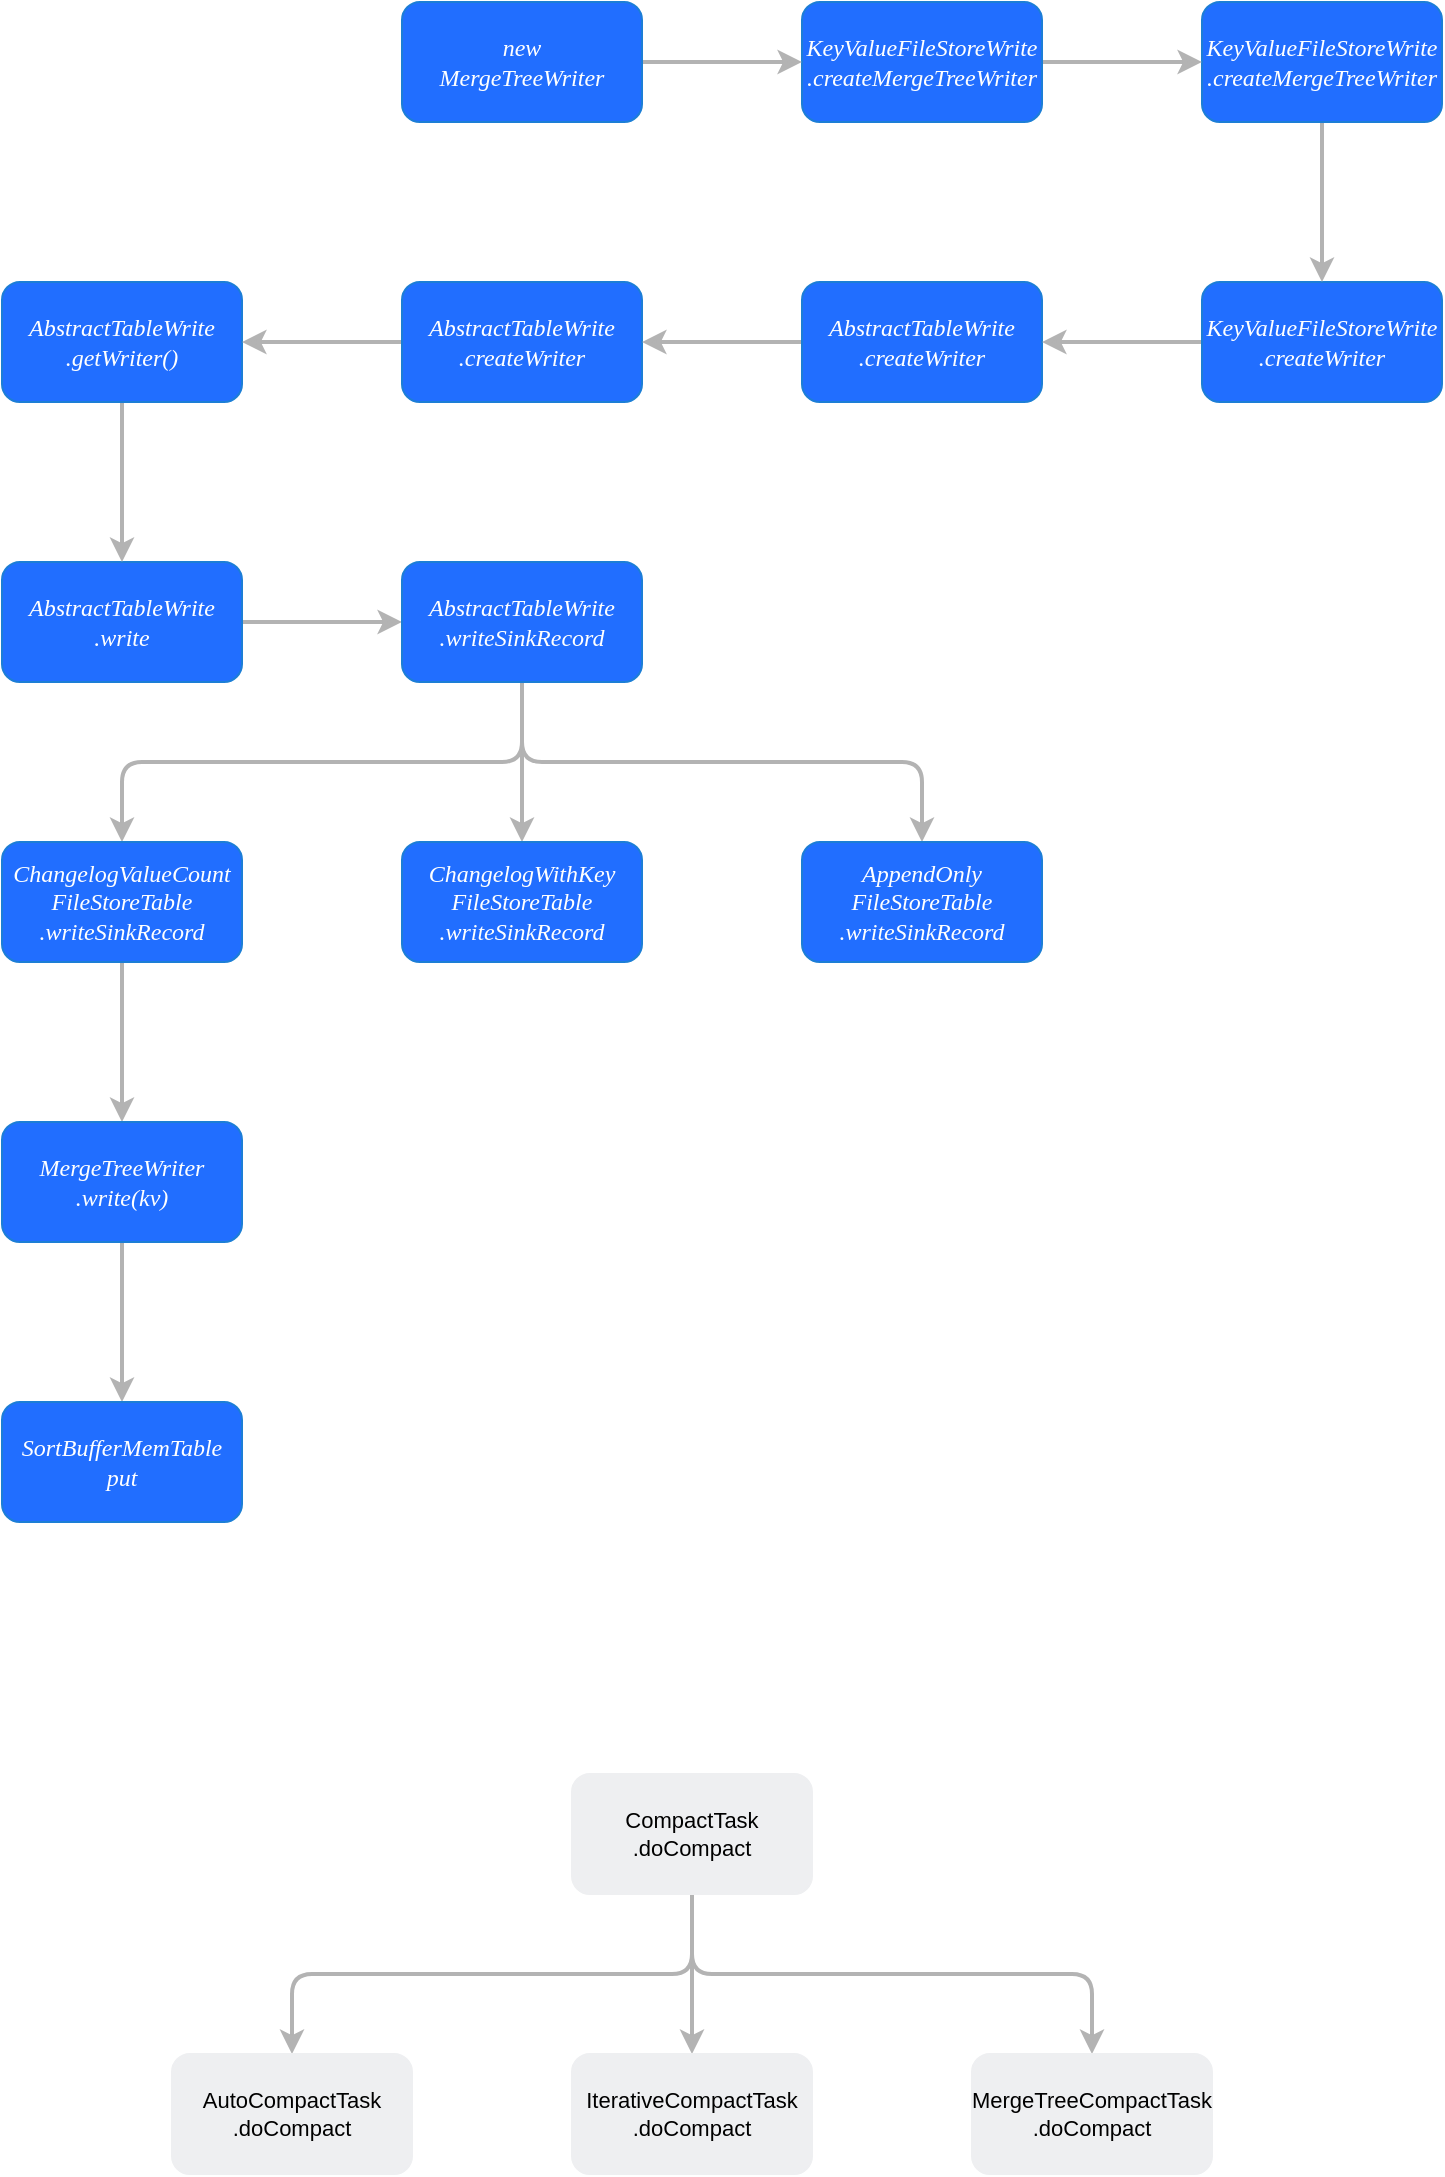 <mxfile version="20.4.2" type="github">
  <diagram id="SSZb4LGcScfZeePBLPw1" name="第 1 页">
    <mxGraphModel dx="1422" dy="762" grid="0" gridSize="10" guides="1" tooltips="1" connect="1" arrows="1" fold="1" page="1" pageScale="1" pageWidth="827" pageHeight="1169" math="0" shadow="0">
      <root>
        <mxCell id="0" />
        <mxCell id="1" parent="0" />
        <mxCell id="ybn0plZ0nBdsRySHem8g-25" value="" style="edgeStyle=orthogonalEdgeStyle;rounded=0;orthogonalLoop=1;jettySize=auto;html=1;strokeColor=#B3B3B3;strokeWidth=2;" edge="1" parent="1" source="ybn0plZ0nBdsRySHem8g-1" target="ybn0plZ0nBdsRySHem8g-24">
          <mxGeometry relative="1" as="geometry" />
        </mxCell>
        <mxCell id="ybn0plZ0nBdsRySHem8g-1" value="AbstractTableWrite&lt;br&gt;.write" style="rounded=1;whiteSpace=wrap;html=1;fillColor=#216EFF;strokeColor=#1C7ED6;fontColor=#FFFFFF;fontFamily=Comic Sans MS;fontStyle=2" vertex="1" parent="1">
          <mxGeometry x="40" y="302" width="120" height="60" as="geometry" />
        </mxCell>
        <mxCell id="ybn0plZ0nBdsRySHem8g-6" style="edgeStyle=orthogonalEdgeStyle;rounded=0;orthogonalLoop=1;jettySize=auto;html=1;exitX=0.5;exitY=1;exitDx=0;exitDy=0;entryX=0.5;entryY=0;entryDx=0;entryDy=0;strokeColor=#B3B3B3;strokeWidth=2;" edge="1" parent="1" source="ybn0plZ0nBdsRySHem8g-4" target="ybn0plZ0nBdsRySHem8g-1">
          <mxGeometry relative="1" as="geometry" />
        </mxCell>
        <mxCell id="ybn0plZ0nBdsRySHem8g-4" value="AbstractTableWrite&lt;br&gt;.getWriter()" style="rounded=1;whiteSpace=wrap;html=1;fillColor=#216EFF;strokeColor=#1C7ED6;fontColor=#FFFFFF;fontFamily=Comic Sans MS;fontStyle=2" vertex="1" parent="1">
          <mxGeometry x="40" y="162" width="120" height="60" as="geometry" />
        </mxCell>
        <mxCell id="ybn0plZ0nBdsRySHem8g-15" style="edgeStyle=orthogonalEdgeStyle;rounded=0;orthogonalLoop=1;jettySize=auto;html=1;exitX=0;exitY=0.5;exitDx=0;exitDy=0;entryX=1;entryY=0.5;entryDx=0;entryDy=0;strokeColor=#B3B3B3;strokeWidth=2;" edge="1" parent="1" source="ybn0plZ0nBdsRySHem8g-7" target="ybn0plZ0nBdsRySHem8g-4">
          <mxGeometry relative="1" as="geometry" />
        </mxCell>
        <mxCell id="ybn0plZ0nBdsRySHem8g-7" value="AbstractTableWrite&lt;br&gt;.createWriter" style="rounded=1;whiteSpace=wrap;html=1;fillColor=#216EFF;strokeColor=#1C7ED6;fontColor=#FFFFFF;fontFamily=Comic Sans MS;fontStyle=2" vertex="1" parent="1">
          <mxGeometry x="240" y="162" width="120" height="60" as="geometry" />
        </mxCell>
        <mxCell id="ybn0plZ0nBdsRySHem8g-14" style="edgeStyle=orthogonalEdgeStyle;rounded=0;orthogonalLoop=1;jettySize=auto;html=1;exitX=0;exitY=0.5;exitDx=0;exitDy=0;entryX=1;entryY=0.5;entryDx=0;entryDy=0;strokeColor=#B3B3B3;strokeWidth=2;" edge="1" parent="1" source="ybn0plZ0nBdsRySHem8g-9" target="ybn0plZ0nBdsRySHem8g-7">
          <mxGeometry relative="1" as="geometry" />
        </mxCell>
        <mxCell id="ybn0plZ0nBdsRySHem8g-9" value="AbstractTableWrite&lt;br&gt;.createWriter" style="rounded=1;whiteSpace=wrap;html=1;fillColor=#216EFF;strokeColor=#1C7ED6;fontColor=#FFFFFF;fontFamily=Comic Sans MS;fontStyle=2" vertex="1" parent="1">
          <mxGeometry x="440" y="162" width="120" height="60" as="geometry" />
        </mxCell>
        <mxCell id="ybn0plZ0nBdsRySHem8g-13" style="edgeStyle=orthogonalEdgeStyle;rounded=0;orthogonalLoop=1;jettySize=auto;html=1;exitX=0;exitY=0.5;exitDx=0;exitDy=0;entryX=1;entryY=0.5;entryDx=0;entryDy=0;strokeColor=#B3B3B3;strokeWidth=2;" edge="1" parent="1" source="ybn0plZ0nBdsRySHem8g-11" target="ybn0plZ0nBdsRySHem8g-9">
          <mxGeometry relative="1" as="geometry" />
        </mxCell>
        <mxCell id="ybn0plZ0nBdsRySHem8g-11" value="KeyValueFileStoreWrite&lt;br&gt;.createWriter" style="rounded=1;whiteSpace=wrap;html=1;fillColor=#216EFF;strokeColor=#1C7ED6;fontColor=#FFFFFF;fontFamily=Comic Sans MS;fontStyle=2" vertex="1" parent="1">
          <mxGeometry x="640" y="162" width="120" height="60" as="geometry" />
        </mxCell>
        <mxCell id="ybn0plZ0nBdsRySHem8g-26" style="edgeStyle=orthogonalEdgeStyle;shape=connector;rounded=0;orthogonalLoop=1;jettySize=auto;html=1;exitX=0.5;exitY=1;exitDx=0;exitDy=0;entryX=0.5;entryY=0;entryDx=0;entryDy=0;labelBackgroundColor=default;strokeColor=#B3B3B3;strokeWidth=2;fontFamily=Helvetica;fontSize=11;fontColor=default;endArrow=classic;" edge="1" parent="1" source="ybn0plZ0nBdsRySHem8g-16" target="ybn0plZ0nBdsRySHem8g-11">
          <mxGeometry relative="1" as="geometry" />
        </mxCell>
        <mxCell id="ybn0plZ0nBdsRySHem8g-16" value="KeyValueFileStoreWrite&lt;br&gt;.createMergeTreeWriter" style="rounded=1;whiteSpace=wrap;html=1;fillColor=#216EFF;strokeColor=#1C7ED6;fontColor=#FFFFFF;fontFamily=Comic Sans MS;fontStyle=2" vertex="1" parent="1">
          <mxGeometry x="640" y="22" width="120" height="60" as="geometry" />
        </mxCell>
        <mxCell id="ybn0plZ0nBdsRySHem8g-23" style="edgeStyle=orthogonalEdgeStyle;rounded=0;orthogonalLoop=1;jettySize=auto;html=1;exitX=1;exitY=0.5;exitDx=0;exitDy=0;entryX=0;entryY=0.5;entryDx=0;entryDy=0;strokeColor=#B3B3B3;strokeWidth=2;" edge="1" parent="1" source="ybn0plZ0nBdsRySHem8g-18" target="ybn0plZ0nBdsRySHem8g-16">
          <mxGeometry relative="1" as="geometry" />
        </mxCell>
        <mxCell id="ybn0plZ0nBdsRySHem8g-18" value="KeyValueFileStoreWrite&lt;br&gt;.createMergeTreeWriter" style="rounded=1;whiteSpace=wrap;html=1;fillColor=#216EFF;strokeColor=#1C7ED6;fontColor=#FFFFFF;fontFamily=Comic Sans MS;fontStyle=2" vertex="1" parent="1">
          <mxGeometry x="440" y="22" width="120" height="60" as="geometry" />
        </mxCell>
        <mxCell id="ybn0plZ0nBdsRySHem8g-22" style="edgeStyle=orthogonalEdgeStyle;rounded=0;orthogonalLoop=1;jettySize=auto;html=1;exitX=1;exitY=0.5;exitDx=0;exitDy=0;entryX=0;entryY=0.5;entryDx=0;entryDy=0;strokeColor=#B3B3B3;strokeWidth=2;" edge="1" parent="1" source="ybn0plZ0nBdsRySHem8g-20" target="ybn0plZ0nBdsRySHem8g-18">
          <mxGeometry relative="1" as="geometry" />
        </mxCell>
        <mxCell id="ybn0plZ0nBdsRySHem8g-20" value="new &lt;br&gt;MergeTreeWriter" style="rounded=1;whiteSpace=wrap;html=1;fillColor=#216EFF;strokeColor=#1C7ED6;fontColor=#FFFFFF;fontFamily=Comic Sans MS;fontStyle=2" vertex="1" parent="1">
          <mxGeometry x="240" y="22" width="120" height="60" as="geometry" />
        </mxCell>
        <mxCell id="ybn0plZ0nBdsRySHem8g-28" value="" style="edgeStyle=orthogonalEdgeStyle;shape=connector;rounded=0;orthogonalLoop=1;jettySize=auto;html=1;labelBackgroundColor=default;strokeColor=#B3B3B3;strokeWidth=2;fontFamily=Helvetica;fontSize=11;fontColor=default;endArrow=classic;" edge="1" parent="1" source="ybn0plZ0nBdsRySHem8g-24" target="ybn0plZ0nBdsRySHem8g-27">
          <mxGeometry relative="1" as="geometry" />
        </mxCell>
        <mxCell id="ybn0plZ0nBdsRySHem8g-33" style="edgeStyle=orthogonalEdgeStyle;shape=connector;rounded=1;orthogonalLoop=1;jettySize=auto;html=1;exitX=0.5;exitY=1;exitDx=0;exitDy=0;entryX=0.5;entryY=0;entryDx=0;entryDy=0;labelBackgroundColor=default;strokeColor=#B3B3B3;strokeWidth=2;fontFamily=Helvetica;fontSize=11;fontColor=default;endArrow=classic;" edge="1" parent="1" source="ybn0plZ0nBdsRySHem8g-24" target="ybn0plZ0nBdsRySHem8g-29">
          <mxGeometry relative="1" as="geometry" />
        </mxCell>
        <mxCell id="ybn0plZ0nBdsRySHem8g-34" style="edgeStyle=orthogonalEdgeStyle;shape=connector;rounded=1;orthogonalLoop=1;jettySize=auto;html=1;exitX=0.5;exitY=1;exitDx=0;exitDy=0;labelBackgroundColor=default;strokeColor=#B3B3B3;strokeWidth=2;fontFamily=Helvetica;fontSize=11;fontColor=default;endArrow=classic;" edge="1" parent="1" source="ybn0plZ0nBdsRySHem8g-24" target="ybn0plZ0nBdsRySHem8g-31">
          <mxGeometry relative="1" as="geometry" />
        </mxCell>
        <mxCell id="ybn0plZ0nBdsRySHem8g-24" value="AbstractTableWrite&lt;br&gt;.writeSinkRecord" style="rounded=1;whiteSpace=wrap;html=1;fillColor=#216EFF;strokeColor=#1C7ED6;fontColor=#FFFFFF;fontFamily=Comic Sans MS;fontStyle=2" vertex="1" parent="1">
          <mxGeometry x="240" y="302" width="120" height="60" as="geometry" />
        </mxCell>
        <mxCell id="ybn0plZ0nBdsRySHem8g-27" value="ChangelogWithKey&lt;br&gt;FileStoreTable&lt;br&gt;.writeSinkRecord" style="rounded=1;whiteSpace=wrap;html=1;fillColor=#216EFF;strokeColor=#1C7ED6;fontColor=#FFFFFF;fontFamily=Comic Sans MS;fontStyle=2" vertex="1" parent="1">
          <mxGeometry x="240" y="442" width="120" height="60" as="geometry" />
        </mxCell>
        <mxCell id="ybn0plZ0nBdsRySHem8g-36" value="" style="edgeStyle=orthogonalEdgeStyle;shape=connector;rounded=0;orthogonalLoop=1;jettySize=auto;html=1;labelBackgroundColor=default;strokeColor=#B3B3B3;strokeWidth=2;fontFamily=Helvetica;fontSize=11;fontColor=default;endArrow=classic;" edge="1" parent="1" source="ybn0plZ0nBdsRySHem8g-29" target="ybn0plZ0nBdsRySHem8g-35">
          <mxGeometry relative="1" as="geometry" />
        </mxCell>
        <mxCell id="ybn0plZ0nBdsRySHem8g-29" value="ChangelogValueCount&lt;br&gt;FileStoreTable&lt;br&gt;.writeSinkRecord" style="rounded=1;whiteSpace=wrap;html=1;fillColor=#216EFF;strokeColor=#1C7ED6;fontColor=#FFFFFF;fontFamily=Comic Sans MS;fontStyle=2" vertex="1" parent="1">
          <mxGeometry x="40" y="442" width="120" height="60" as="geometry" />
        </mxCell>
        <mxCell id="ybn0plZ0nBdsRySHem8g-31" value="AppendOnly&lt;br&gt;FileStoreTable&lt;br&gt;.writeSinkRecord" style="rounded=1;whiteSpace=wrap;html=1;fillColor=#216EFF;strokeColor=#1C7ED6;fontColor=#FFFFFF;fontFamily=Comic Sans MS;fontStyle=2" vertex="1" parent="1">
          <mxGeometry x="440" y="442" width="120" height="60" as="geometry" />
        </mxCell>
        <mxCell id="ybn0plZ0nBdsRySHem8g-38" value="" style="edgeStyle=orthogonalEdgeStyle;shape=connector;rounded=0;orthogonalLoop=1;jettySize=auto;html=1;labelBackgroundColor=default;strokeColor=#B3B3B3;strokeWidth=2;fontFamily=Helvetica;fontSize=11;fontColor=default;endArrow=classic;" edge="1" parent="1" source="ybn0plZ0nBdsRySHem8g-35" target="ybn0plZ0nBdsRySHem8g-37">
          <mxGeometry relative="1" as="geometry" />
        </mxCell>
        <mxCell id="ybn0plZ0nBdsRySHem8g-35" value="MergeTreeWriter&lt;br&gt;.write(kv)" style="rounded=1;whiteSpace=wrap;html=1;fillColor=#216EFF;strokeColor=#1C7ED6;fontColor=#FFFFFF;fontFamily=Comic Sans MS;fontStyle=2" vertex="1" parent="1">
          <mxGeometry x="40" y="582" width="120" height="60" as="geometry" />
        </mxCell>
        <mxCell id="ybn0plZ0nBdsRySHem8g-37" value="SortBufferMemTable&lt;br&gt;put" style="rounded=1;whiteSpace=wrap;html=1;fillColor=#216EFF;strokeColor=#1C7ED6;fontColor=#FFFFFF;fontFamily=Comic Sans MS;fontStyle=2" vertex="1" parent="1">
          <mxGeometry x="40" y="722" width="120" height="60" as="geometry" />
        </mxCell>
        <mxCell id="ybn0plZ0nBdsRySHem8g-41" value="" style="edgeStyle=orthogonalEdgeStyle;shape=connector;rounded=0;orthogonalLoop=1;jettySize=auto;html=1;labelBackgroundColor=default;strokeColor=#B3B3B3;strokeWidth=2;fontFamily=Helvetica;fontSize=11;fontColor=#000000;endArrow=classic;" edge="1" parent="1" source="ybn0plZ0nBdsRySHem8g-39" target="ybn0plZ0nBdsRySHem8g-40">
          <mxGeometry relative="1" as="geometry" />
        </mxCell>
        <mxCell id="ybn0plZ0nBdsRySHem8g-46" style="edgeStyle=orthogonalEdgeStyle;shape=connector;rounded=1;orthogonalLoop=1;jettySize=auto;html=1;exitX=0.5;exitY=1;exitDx=0;exitDy=0;entryX=0.5;entryY=0;entryDx=0;entryDy=0;labelBackgroundColor=default;strokeColor=#B3B3B3;strokeWidth=2;fontFamily=Helvetica;fontSize=11;fontColor=#000000;endArrow=classic;" edge="1" parent="1" source="ybn0plZ0nBdsRySHem8g-39" target="ybn0plZ0nBdsRySHem8g-42">
          <mxGeometry relative="1" as="geometry" />
        </mxCell>
        <mxCell id="ybn0plZ0nBdsRySHem8g-47" style="edgeStyle=orthogonalEdgeStyle;shape=connector;rounded=1;orthogonalLoop=1;jettySize=auto;html=1;exitX=0.5;exitY=1;exitDx=0;exitDy=0;labelBackgroundColor=default;strokeColor=#B3B3B3;strokeWidth=2;fontFamily=Helvetica;fontSize=11;fontColor=#000000;endArrow=classic;" edge="1" parent="1" source="ybn0plZ0nBdsRySHem8g-39" target="ybn0plZ0nBdsRySHem8g-44">
          <mxGeometry relative="1" as="geometry" />
        </mxCell>
        <mxCell id="ybn0plZ0nBdsRySHem8g-39" value="&lt;font&gt;CompactTask&lt;br&gt;.doCompact&lt;br&gt;&lt;/font&gt;" style="rounded=1;whiteSpace=wrap;html=1;strokeColor=#EEEFF1;fontFamily=Helvetica;fontSize=11;fontColor=#000000;fillColor=#EEEFF1;" vertex="1" parent="1">
          <mxGeometry x="325" y="908" width="120" height="60" as="geometry" />
        </mxCell>
        <mxCell id="ybn0plZ0nBdsRySHem8g-40" value="&lt;font&gt;IterativeCompactTask&lt;br&gt;.doCompact&lt;br&gt;&lt;/font&gt;" style="rounded=1;whiteSpace=wrap;html=1;strokeColor=#EEEFF1;fontFamily=Helvetica;fontSize=11;fontColor=#000000;fillColor=#EEEFF1;" vertex="1" parent="1">
          <mxGeometry x="325" y="1048" width="120" height="60" as="geometry" />
        </mxCell>
        <mxCell id="ybn0plZ0nBdsRySHem8g-42" value="&lt;font&gt;AutoCompactTask&lt;br&gt;.doCompact&lt;br&gt;&lt;/font&gt;" style="rounded=1;whiteSpace=wrap;html=1;strokeColor=#EEEFF1;fontFamily=Helvetica;fontSize=11;fontColor=#000000;fillColor=#EEEFF1;" vertex="1" parent="1">
          <mxGeometry x="125" y="1048" width="120" height="60" as="geometry" />
        </mxCell>
        <mxCell id="ybn0plZ0nBdsRySHem8g-44" value="&lt;font&gt;MergeTreeCompactTask&lt;br&gt;.doCompact&lt;br&gt;&lt;/font&gt;" style="rounded=1;whiteSpace=wrap;html=1;strokeColor=#EEEFF1;fontFamily=Helvetica;fontSize=11;fontColor=#000000;fillColor=#EEEFF1;" vertex="1" parent="1">
          <mxGeometry x="525" y="1048" width="120" height="60" as="geometry" />
        </mxCell>
      </root>
    </mxGraphModel>
  </diagram>
</mxfile>
